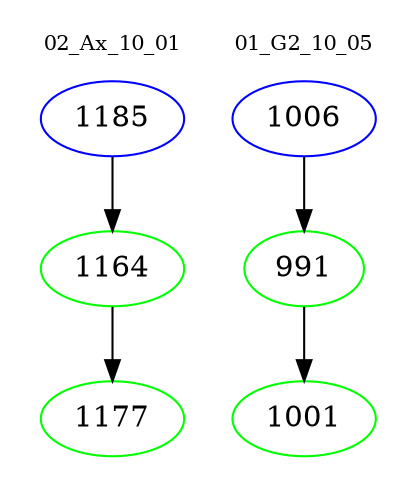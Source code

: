 digraph{
subgraph cluster_0 {
color = white
label = "02_Ax_10_01";
fontsize=10;
T0_1185 [label="1185", color="blue"]
T0_1185 -> T0_1164 [color="black"]
T0_1164 [label="1164", color="green"]
T0_1164 -> T0_1177 [color="black"]
T0_1177 [label="1177", color="green"]
}
subgraph cluster_1 {
color = white
label = "01_G2_10_05";
fontsize=10;
T1_1006 [label="1006", color="blue"]
T1_1006 -> T1_991 [color="black"]
T1_991 [label="991", color="green"]
T1_991 -> T1_1001 [color="black"]
T1_1001 [label="1001", color="green"]
}
}

